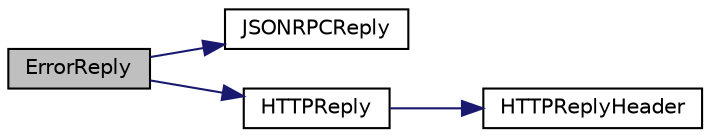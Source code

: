 digraph "ErrorReply"
{
  edge [fontname="Helvetica",fontsize="10",labelfontname="Helvetica",labelfontsize="10"];
  node [fontname="Helvetica",fontsize="10",shape=record];
  rankdir="LR";
  Node28 [label="ErrorReply",height=0.2,width=0.4,color="black", fillcolor="grey75", style="filled", fontcolor="black"];
  Node28 -> Node29 [color="midnightblue",fontsize="10",style="solid",fontname="Helvetica"];
  Node29 [label="JSONRPCReply",height=0.2,width=0.4,color="black", fillcolor="white", style="filled",URL="$rpcprotocol_8cpp.html#a091e4839a15f5f6d569a97c709d80374"];
  Node28 -> Node30 [color="midnightblue",fontsize="10",style="solid",fontname="Helvetica"];
  Node30 [label="HTTPReply",height=0.2,width=0.4,color="black", fillcolor="white", style="filled",URL="$rpcprotocol_8cpp.html#ab53c17ac43829711f4567fc97feb6a62"];
  Node30 -> Node31 [color="midnightblue",fontsize="10",style="solid",fontname="Helvetica"];
  Node31 [label="HTTPReplyHeader",height=0.2,width=0.4,color="black", fillcolor="white", style="filled",URL="$rpcprotocol_8cpp.html#a062c0344c6ae13637fdc6f2fc44b5007"];
}
